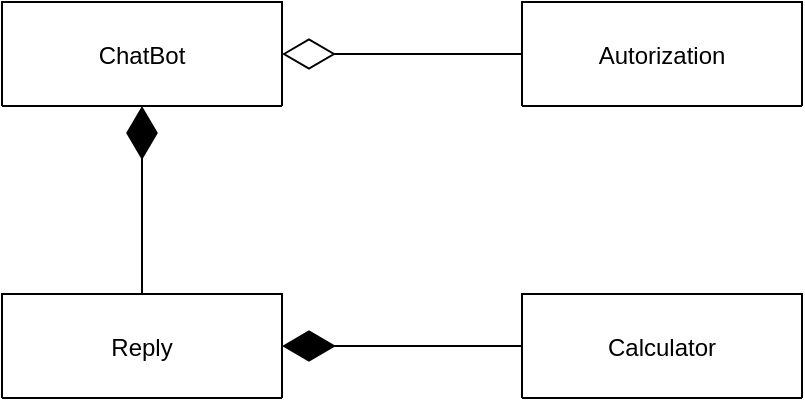 <mxfile version="12.9.11" type="device"><diagram id="C5RBs43oDa-KdzZeNtuy" name="Page-1"><mxGraphModel dx="782" dy="466" grid="1" gridSize="10" guides="1" tooltips="1" connect="1" arrows="1" fold="1" page="1" pageScale="1" pageWidth="827" pageHeight="1169" math="0" shadow="0"><root><mxCell id="WIyWlLk6GJQsqaUBKTNV-0"/><mxCell id="WIyWlLk6GJQsqaUBKTNV-1" parent="WIyWlLk6GJQsqaUBKTNV-0"/><mxCell id="19G_UzZsTTGKxGPFJeDs-0" value="ChatBot" style="swimlane;fontStyle=0;childLayout=stackLayout;horizontal=1;startSize=52;fillColor=none;horizontalStack=0;resizeParent=1;resizeParentMax=0;resizeLast=0;collapsible=1;marginBottom=0;" vertex="1" parent="WIyWlLk6GJQsqaUBKTNV-1"><mxGeometry x="230" y="154" width="140" height="52" as="geometry"/></mxCell><mxCell id="19G_UzZsTTGKxGPFJeDs-4" value="Autorization" style="swimlane;fontStyle=0;childLayout=stackLayout;horizontal=1;startSize=52;fillColor=none;horizontalStack=0;resizeParent=1;resizeParentMax=0;resizeLast=0;collapsible=1;marginBottom=0;" vertex="1" parent="WIyWlLk6GJQsqaUBKTNV-1"><mxGeometry x="490" y="154" width="140" height="52" as="geometry"/></mxCell><mxCell id="19G_UzZsTTGKxGPFJeDs-8" value="Reply" style="swimlane;fontStyle=0;childLayout=stackLayout;horizontal=1;startSize=52;fillColor=none;horizontalStack=0;resizeParent=1;resizeParentMax=0;resizeLast=0;collapsible=1;marginBottom=0;" vertex="1" parent="WIyWlLk6GJQsqaUBKTNV-1"><mxGeometry x="230" y="300" width="140" height="52" as="geometry"/></mxCell><mxCell id="19G_UzZsTTGKxGPFJeDs-12" value="Calculator" style="swimlane;fontStyle=0;childLayout=stackLayout;horizontal=1;startSize=52;fillColor=none;horizontalStack=0;resizeParent=1;resizeParentMax=0;resizeLast=0;collapsible=1;marginBottom=0;" vertex="1" parent="WIyWlLk6GJQsqaUBKTNV-1"><mxGeometry x="490" y="300" width="140" height="52" as="geometry"/></mxCell><mxCell id="19G_UzZsTTGKxGPFJeDs-18" value="" style="endArrow=diamondThin;endFill=1;endSize=24;html=1;entryX=1;entryY=0.5;entryDx=0;entryDy=0;exitX=0;exitY=0.5;exitDx=0;exitDy=0;" edge="1" parent="WIyWlLk6GJQsqaUBKTNV-1" source="19G_UzZsTTGKxGPFJeDs-12" target="19G_UzZsTTGKxGPFJeDs-8"><mxGeometry width="160" relative="1" as="geometry"><mxPoint x="360" y="430" as="sourcePoint"/><mxPoint x="520" y="430" as="targetPoint"/></mxGeometry></mxCell><mxCell id="19G_UzZsTTGKxGPFJeDs-19" value="" style="endArrow=diamondThin;endFill=0;endSize=24;html=1;entryX=1;entryY=0.5;entryDx=0;entryDy=0;exitX=0;exitY=0.5;exitDx=0;exitDy=0;" edge="1" parent="WIyWlLk6GJQsqaUBKTNV-1" source="19G_UzZsTTGKxGPFJeDs-4" target="19G_UzZsTTGKxGPFJeDs-0"><mxGeometry width="160" relative="1" as="geometry"><mxPoint x="400" y="250" as="sourcePoint"/><mxPoint x="560" y="250" as="targetPoint"/></mxGeometry></mxCell><mxCell id="19G_UzZsTTGKxGPFJeDs-20" value="" style="endArrow=diamondThin;endFill=1;endSize=24;html=1;entryX=0.5;entryY=1;entryDx=0;entryDy=0;exitX=0.5;exitY=0;exitDx=0;exitDy=0;" edge="1" parent="WIyWlLk6GJQsqaUBKTNV-1" source="19G_UzZsTTGKxGPFJeDs-8" target="19G_UzZsTTGKxGPFJeDs-0"><mxGeometry width="160" relative="1" as="geometry"><mxPoint x="260" y="260" as="sourcePoint"/><mxPoint x="420" y="260" as="targetPoint"/></mxGeometry></mxCell></root></mxGraphModel></diagram></mxfile>